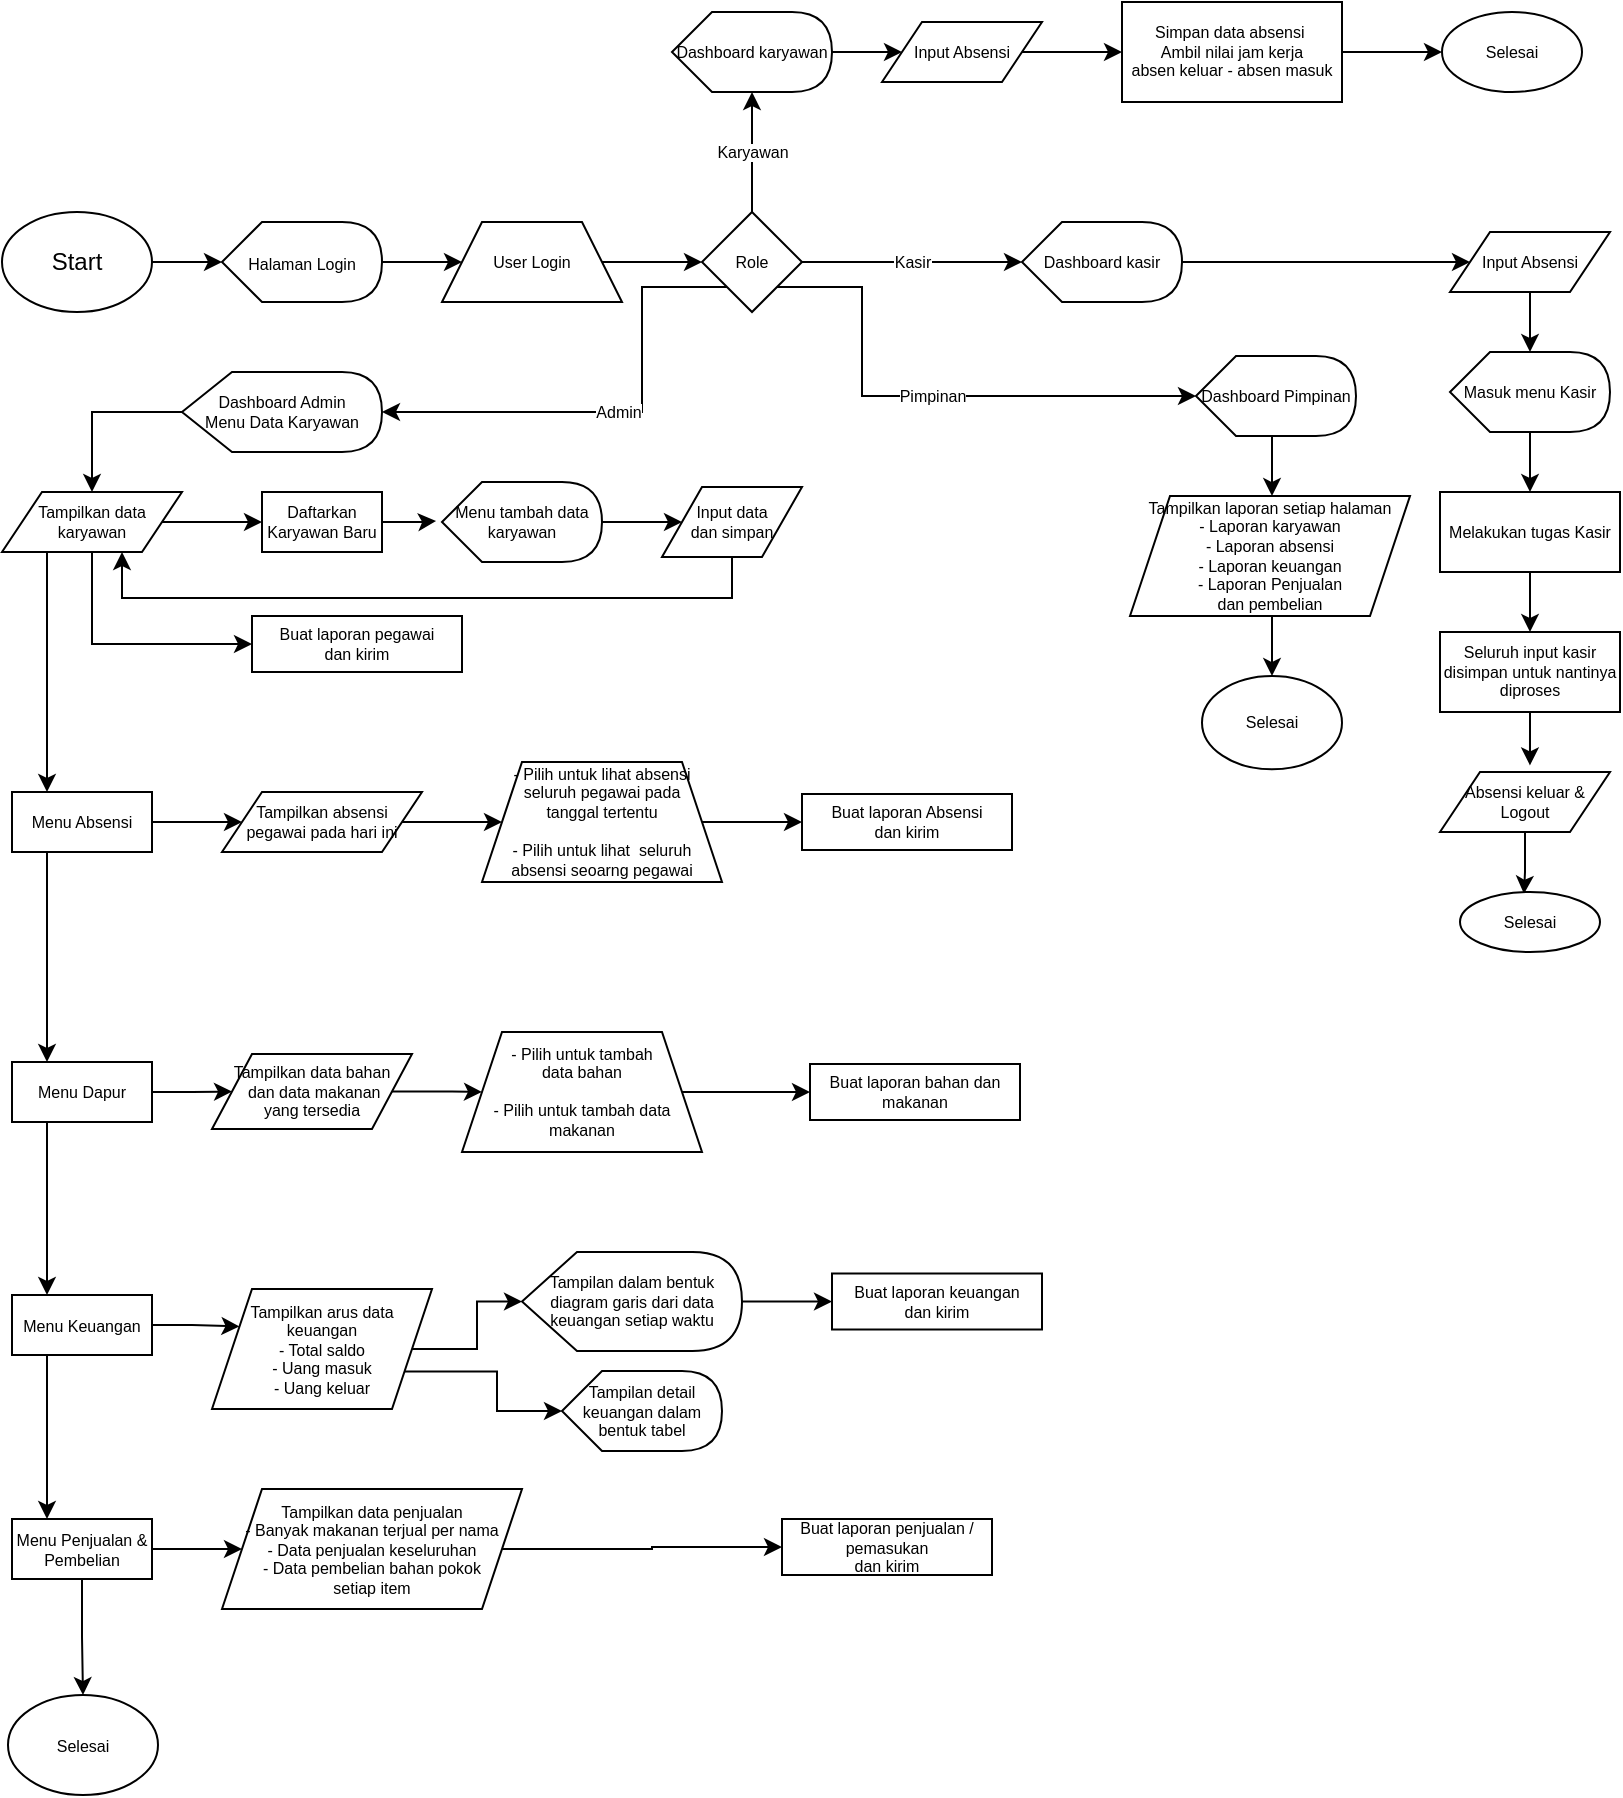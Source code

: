 <mxfile version="20.0.1" type="device"><diagram id="C5RBs43oDa-KdzZeNtuy" name="Page-1"><mxGraphModel dx="723" dy="410" grid="1" gridSize="10" guides="1" tooltips="1" connect="1" arrows="1" fold="1" page="1" pageScale="1" pageWidth="827" pageHeight="1169" math="0" shadow="0"><root><mxCell id="WIyWlLk6GJQsqaUBKTNV-0"/><mxCell id="WIyWlLk6GJQsqaUBKTNV-1" parent="WIyWlLk6GJQsqaUBKTNV-0"/><mxCell id="lbNn16HKtSkFf-q2z4rH-2" value="" style="edgeStyle=orthogonalEdgeStyle;rounded=0;orthogonalLoop=1;jettySize=auto;html=1;fontSize=8;" parent="WIyWlLk6GJQsqaUBKTNV-1" source="lbNn16HKtSkFf-q2z4rH-0" target="lbNn16HKtSkFf-q2z4rH-1" edge="1"><mxGeometry relative="1" as="geometry"/></mxCell><mxCell id="lbNn16HKtSkFf-q2z4rH-0" value="Start" style="ellipse;whiteSpace=wrap;html=1;" parent="WIyWlLk6GJQsqaUBKTNV-1" vertex="1"><mxGeometry x="10" y="160" width="75" height="50" as="geometry"/></mxCell><mxCell id="lbNn16HKtSkFf-q2z4rH-4" style="edgeStyle=orthogonalEdgeStyle;rounded=0;orthogonalLoop=1;jettySize=auto;html=1;fontSize=8;" parent="WIyWlLk6GJQsqaUBKTNV-1" source="lbNn16HKtSkFf-q2z4rH-1" target="lbNn16HKtSkFf-q2z4rH-3" edge="1"><mxGeometry relative="1" as="geometry"/></mxCell><mxCell id="lbNn16HKtSkFf-q2z4rH-1" value="&lt;font style=&quot;font-size: 8px;&quot;&gt;Halaman Login&lt;/font&gt;" style="shape=display;whiteSpace=wrap;html=1;" parent="WIyWlLk6GJQsqaUBKTNV-1" vertex="1"><mxGeometry x="120" y="165" width="80" height="40" as="geometry"/></mxCell><mxCell id="lbNn16HKtSkFf-q2z4rH-6" style="edgeStyle=orthogonalEdgeStyle;rounded=0;orthogonalLoop=1;jettySize=auto;html=1;fontSize=8;" parent="WIyWlLk6GJQsqaUBKTNV-1" source="lbNn16HKtSkFf-q2z4rH-3" target="lbNn16HKtSkFf-q2z4rH-5" edge="1"><mxGeometry relative="1" as="geometry"/></mxCell><mxCell id="lbNn16HKtSkFf-q2z4rH-3" value="User Login" style="shape=trapezoid;perimeter=trapezoidPerimeter;whiteSpace=wrap;html=1;fixedSize=1;fontSize=8;direction=east;" parent="WIyWlLk6GJQsqaUBKTNV-1" vertex="1"><mxGeometry x="230" y="165" width="90" height="40" as="geometry"/></mxCell><mxCell id="lbNn16HKtSkFf-q2z4rH-9" value="Karyawan" style="edgeStyle=orthogonalEdgeStyle;rounded=0;orthogonalLoop=1;jettySize=auto;html=1;entryX=0;entryY=0;entryDx=40;entryDy=40;entryPerimeter=0;fontSize=8;" parent="WIyWlLk6GJQsqaUBKTNV-1" source="lbNn16HKtSkFf-q2z4rH-5" target="lbNn16HKtSkFf-q2z4rH-8" edge="1"><mxGeometry relative="1" as="geometry"/></mxCell><mxCell id="lbNn16HKtSkFf-q2z4rH-10" value="Kasir" style="edgeStyle=orthogonalEdgeStyle;rounded=0;orthogonalLoop=1;jettySize=auto;html=1;fontSize=8;" parent="WIyWlLk6GJQsqaUBKTNV-1" source="lbNn16HKtSkFf-q2z4rH-5" target="lbNn16HKtSkFf-q2z4rH-7" edge="1"><mxGeometry relative="1" as="geometry"/></mxCell><mxCell id="lbNn16HKtSkFf-q2z4rH-13" value="Admin" style="edgeStyle=orthogonalEdgeStyle;rounded=0;orthogonalLoop=1;jettySize=auto;html=1;exitX=0;exitY=1;exitDx=0;exitDy=0;entryX=1;entryY=0.5;entryDx=0;entryDy=0;entryPerimeter=0;fontSize=8;" parent="WIyWlLk6GJQsqaUBKTNV-1" source="lbNn16HKtSkFf-q2z4rH-5" target="lbNn16HKtSkFf-q2z4rH-12" edge="1"><mxGeometry relative="1" as="geometry"><Array as="points"><mxPoint x="330" y="198"/><mxPoint x="330" y="260"/></Array></mxGeometry></mxCell><mxCell id="lbNn16HKtSkFf-q2z4rH-88" value="Pimpinan" style="edgeStyle=orthogonalEdgeStyle;rounded=0;orthogonalLoop=1;jettySize=auto;html=1;exitX=1;exitY=1;exitDx=0;exitDy=0;entryX=0;entryY=0.5;entryDx=0;entryDy=0;entryPerimeter=0;fontSize=8;endFill=1;strokeColor=default;" parent="WIyWlLk6GJQsqaUBKTNV-1" edge="1"><mxGeometry relative="1" as="geometry"><mxPoint x="397.5" y="197.5" as="sourcePoint"/><mxPoint x="607" y="252" as="targetPoint"/><Array as="points"><mxPoint x="440" y="198"/><mxPoint x="440" y="252"/></Array></mxGeometry></mxCell><mxCell id="lbNn16HKtSkFf-q2z4rH-5" value="Role" style="rhombus;whiteSpace=wrap;html=1;fontSize=8;" parent="WIyWlLk6GJQsqaUBKTNV-1" vertex="1"><mxGeometry x="360" y="160" width="50" height="50" as="geometry"/></mxCell><mxCell id="lbNn16HKtSkFf-q2z4rH-43" style="edgeStyle=orthogonalEdgeStyle;rounded=0;orthogonalLoop=1;jettySize=auto;html=1;fontSize=8;endFill=1;strokeColor=default;" parent="WIyWlLk6GJQsqaUBKTNV-1" source="lbNn16HKtSkFf-q2z4rH-7" target="lbNn16HKtSkFf-q2z4rH-42" edge="1"><mxGeometry relative="1" as="geometry"/></mxCell><mxCell id="lbNn16HKtSkFf-q2z4rH-7" value="Dashboard kasir" style="shape=display;whiteSpace=wrap;html=1;fontSize=8;" parent="WIyWlLk6GJQsqaUBKTNV-1" vertex="1"><mxGeometry x="520" y="165" width="80" height="40" as="geometry"/></mxCell><mxCell id="lbNn16HKtSkFf-q2z4rH-15" style="edgeStyle=orthogonalEdgeStyle;rounded=0;orthogonalLoop=1;jettySize=auto;html=1;entryX=0;entryY=0.5;entryDx=0;entryDy=0;fontSize=8;" parent="WIyWlLk6GJQsqaUBKTNV-1" source="lbNn16HKtSkFf-q2z4rH-8" target="lbNn16HKtSkFf-q2z4rH-14" edge="1"><mxGeometry relative="1" as="geometry"/></mxCell><mxCell id="lbNn16HKtSkFf-q2z4rH-8" value="Dashboard karyawan" style="shape=display;whiteSpace=wrap;html=1;fontSize=8;" parent="WIyWlLk6GJQsqaUBKTNV-1" vertex="1"><mxGeometry x="345" y="60" width="80" height="40" as="geometry"/></mxCell><mxCell id="lbNn16HKtSkFf-q2z4rH-59" style="edgeStyle=orthogonalEdgeStyle;rounded=0;orthogonalLoop=1;jettySize=auto;html=1;entryX=0.5;entryY=0;entryDx=0;entryDy=0;fontSize=8;endFill=1;strokeColor=default;exitX=0;exitY=0.5;exitDx=0;exitDy=0;exitPerimeter=0;" parent="WIyWlLk6GJQsqaUBKTNV-1" source="lbNn16HKtSkFf-q2z4rH-12" target="lbNn16HKtSkFf-q2z4rH-58" edge="1"><mxGeometry relative="1" as="geometry"/></mxCell><mxCell id="lbNn16HKtSkFf-q2z4rH-12" value="Dashboard Admin&lt;br&gt;Menu Data Karyawan" style="shape=display;whiteSpace=wrap;html=1;fontSize=8;" parent="WIyWlLk6GJQsqaUBKTNV-1" vertex="1"><mxGeometry x="100" y="240" width="100" height="40" as="geometry"/></mxCell><mxCell id="lbNn16HKtSkFf-q2z4rH-17" style="edgeStyle=orthogonalEdgeStyle;rounded=0;orthogonalLoop=1;jettySize=auto;html=1;entryX=0;entryY=0.5;entryDx=0;entryDy=0;fontSize=8;" parent="WIyWlLk6GJQsqaUBKTNV-1" source="lbNn16HKtSkFf-q2z4rH-14" edge="1"><mxGeometry relative="1" as="geometry"><mxPoint x="570.0" y="80" as="targetPoint"/></mxGeometry></mxCell><mxCell id="lbNn16HKtSkFf-q2z4rH-14" value="Input Absensi" style="shape=parallelogram;perimeter=parallelogramPerimeter;whiteSpace=wrap;html=1;fixedSize=1;fontSize=8;" parent="WIyWlLk6GJQsqaUBKTNV-1" vertex="1"><mxGeometry x="450" y="65" width="80" height="30" as="geometry"/></mxCell><mxCell id="lbNn16HKtSkFf-q2z4rH-31" style="edgeStyle=orthogonalEdgeStyle;rounded=0;orthogonalLoop=1;jettySize=auto;html=1;fontSize=8;endFill=1;strokeColor=default;" parent="WIyWlLk6GJQsqaUBKTNV-1" source="lbNn16HKtSkFf-q2z4rH-29" target="lbNn16HKtSkFf-q2z4rH-30" edge="1"><mxGeometry relative="1" as="geometry"/></mxCell><mxCell id="lbNn16HKtSkFf-q2z4rH-29" value="Simpan data absensi&amp;nbsp;&lt;br&gt;Ambil nilai jam kerja&lt;br&gt;absen keluar - absen masuk" style="rounded=0;whiteSpace=wrap;html=1;labelBackgroundColor=none;fontSize=8;fillColor=default;" parent="WIyWlLk6GJQsqaUBKTNV-1" vertex="1"><mxGeometry x="570" y="55" width="110" height="50" as="geometry"/></mxCell><mxCell id="lbNn16HKtSkFf-q2z4rH-30" value="Selesai" style="ellipse;whiteSpace=wrap;html=1;labelBackgroundColor=none;fontSize=8;fillColor=default;" parent="WIyWlLk6GJQsqaUBKTNV-1" vertex="1"><mxGeometry x="730" y="60" width="70" height="40" as="geometry"/></mxCell><mxCell id="lbNn16HKtSkFf-q2z4rH-46" style="edgeStyle=orthogonalEdgeStyle;rounded=0;orthogonalLoop=1;jettySize=auto;html=1;entryX=0;entryY=0;entryDx=40;entryDy=0;entryPerimeter=0;fontSize=8;endFill=1;strokeColor=default;" parent="WIyWlLk6GJQsqaUBKTNV-1" source="lbNn16HKtSkFf-q2z4rH-42" target="lbNn16HKtSkFf-q2z4rH-45" edge="1"><mxGeometry relative="1" as="geometry"/></mxCell><mxCell id="lbNn16HKtSkFf-q2z4rH-42" value="Input Absensi" style="shape=parallelogram;perimeter=parallelogramPerimeter;whiteSpace=wrap;html=1;fixedSize=1;fontSize=8;" parent="WIyWlLk6GJQsqaUBKTNV-1" vertex="1"><mxGeometry x="734" y="170" width="80" height="30" as="geometry"/></mxCell><mxCell id="lbNn16HKtSkFf-q2z4rH-48" style="edgeStyle=orthogonalEdgeStyle;rounded=0;orthogonalLoop=1;jettySize=auto;html=1;entryX=0.5;entryY=0;entryDx=0;entryDy=0;fontSize=8;endFill=1;strokeColor=default;" parent="WIyWlLk6GJQsqaUBKTNV-1" source="lbNn16HKtSkFf-q2z4rH-45" target="lbNn16HKtSkFf-q2z4rH-47" edge="1"><mxGeometry relative="1" as="geometry"/></mxCell><mxCell id="lbNn16HKtSkFf-q2z4rH-45" value="Masuk menu Kasir" style="shape=display;whiteSpace=wrap;html=1;labelBackgroundColor=none;fontSize=8;fillColor=default;" parent="WIyWlLk6GJQsqaUBKTNV-1" vertex="1"><mxGeometry x="734" y="230" width="80" height="40" as="geometry"/></mxCell><mxCell id="lbNn16HKtSkFf-q2z4rH-51" style="edgeStyle=orthogonalEdgeStyle;rounded=0;orthogonalLoop=1;jettySize=auto;html=1;entryX=0.5;entryY=0;entryDx=0;entryDy=0;fontSize=8;endFill=1;strokeColor=default;" parent="WIyWlLk6GJQsqaUBKTNV-1" source="lbNn16HKtSkFf-q2z4rH-47" target="lbNn16HKtSkFf-q2z4rH-50" edge="1"><mxGeometry relative="1" as="geometry"/></mxCell><mxCell id="lbNn16HKtSkFf-q2z4rH-47" value="Melakukan tugas Kasir" style="rounded=0;whiteSpace=wrap;html=1;labelBackgroundColor=none;fontSize=8;fillColor=default;" parent="WIyWlLk6GJQsqaUBKTNV-1" vertex="1"><mxGeometry x="729" y="300" width="90" height="40" as="geometry"/></mxCell><mxCell id="lbNn16HKtSkFf-q2z4rH-54" style="edgeStyle=orthogonalEdgeStyle;rounded=0;orthogonalLoop=1;jettySize=auto;html=1;entryX=0.529;entryY=-0.11;entryDx=0;entryDy=0;entryPerimeter=0;fontSize=8;endFill=1;strokeColor=default;" parent="WIyWlLk6GJQsqaUBKTNV-1" source="lbNn16HKtSkFf-q2z4rH-50" target="lbNn16HKtSkFf-q2z4rH-53" edge="1"><mxGeometry relative="1" as="geometry"/></mxCell><mxCell id="lbNn16HKtSkFf-q2z4rH-50" value="Seluruh input kasir disimpan untuk nantinya diproses" style="rounded=0;whiteSpace=wrap;html=1;labelBackgroundColor=none;fontSize=8;fillColor=default;" parent="WIyWlLk6GJQsqaUBKTNV-1" vertex="1"><mxGeometry x="729" y="370" width="90" height="40" as="geometry"/></mxCell><mxCell id="lbNn16HKtSkFf-q2z4rH-56" style="edgeStyle=orthogonalEdgeStyle;rounded=0;orthogonalLoop=1;jettySize=auto;html=1;entryX=0.457;entryY=0.029;entryDx=0;entryDy=0;entryPerimeter=0;fontSize=8;endFill=1;strokeColor=default;" parent="WIyWlLk6GJQsqaUBKTNV-1" source="lbNn16HKtSkFf-q2z4rH-53" target="lbNn16HKtSkFf-q2z4rH-55" edge="1"><mxGeometry relative="1" as="geometry"/></mxCell><mxCell id="lbNn16HKtSkFf-q2z4rH-53" value="Absensi keluar &amp;amp; Logout" style="shape=parallelogram;perimeter=parallelogramPerimeter;whiteSpace=wrap;html=1;fixedSize=1;labelBackgroundColor=none;fontSize=8;fillColor=default;" parent="WIyWlLk6GJQsqaUBKTNV-1" vertex="1"><mxGeometry x="729" y="440" width="85" height="30" as="geometry"/></mxCell><mxCell id="lbNn16HKtSkFf-q2z4rH-55" value="Selesai" style="ellipse;whiteSpace=wrap;html=1;labelBackgroundColor=none;fontSize=8;fillColor=default;" parent="WIyWlLk6GJQsqaUBKTNV-1" vertex="1"><mxGeometry x="739" y="500" width="70" height="30" as="geometry"/></mxCell><mxCell id="lbNn16HKtSkFf-q2z4rH-61" style="edgeStyle=orthogonalEdgeStyle;rounded=0;orthogonalLoop=1;jettySize=auto;html=1;entryX=0;entryY=0.5;entryDx=0;entryDy=0;fontSize=8;endFill=1;strokeColor=default;" parent="WIyWlLk6GJQsqaUBKTNV-1" source="lbNn16HKtSkFf-q2z4rH-58" target="lbNn16HKtSkFf-q2z4rH-60" edge="1"><mxGeometry relative="1" as="geometry"/></mxCell><mxCell id="lbNn16HKtSkFf-q2z4rH-68" style="edgeStyle=orthogonalEdgeStyle;rounded=0;orthogonalLoop=1;jettySize=auto;html=1;exitX=0.25;exitY=1;exitDx=0;exitDy=0;entryX=0.25;entryY=0;entryDx=0;entryDy=0;fontSize=8;endFill=1;strokeColor=default;" parent="WIyWlLk6GJQsqaUBKTNV-1" source="lbNn16HKtSkFf-q2z4rH-58" target="lbNn16HKtSkFf-q2z4rH-67" edge="1"><mxGeometry relative="1" as="geometry"/></mxCell><mxCell id="lbNn16HKtSkFf-q2z4rH-97" style="edgeStyle=orthogonalEdgeStyle;rounded=0;orthogonalLoop=1;jettySize=auto;html=1;entryX=0;entryY=0.5;entryDx=0;entryDy=0;fontSize=8;endFill=1;strokeColor=default;exitX=0.5;exitY=1;exitDx=0;exitDy=0;" parent="WIyWlLk6GJQsqaUBKTNV-1" source="lbNn16HKtSkFf-q2z4rH-58" target="lbNn16HKtSkFf-q2z4rH-95" edge="1"><mxGeometry relative="1" as="geometry"/></mxCell><mxCell id="lbNn16HKtSkFf-q2z4rH-58" value="Tampilkan data karyawan" style="shape=parallelogram;perimeter=parallelogramPerimeter;whiteSpace=wrap;html=1;fixedSize=1;labelBackgroundColor=none;fontSize=8;fillColor=default;" parent="WIyWlLk6GJQsqaUBKTNV-1" vertex="1"><mxGeometry x="10" y="300" width="90" height="30" as="geometry"/></mxCell><mxCell id="lbNn16HKtSkFf-q2z4rH-63" style="edgeStyle=orthogonalEdgeStyle;rounded=0;orthogonalLoop=1;jettySize=auto;html=1;entryX=-0.037;entryY=0.489;entryDx=0;entryDy=0;entryPerimeter=0;fontSize=8;endFill=1;strokeColor=default;" parent="WIyWlLk6GJQsqaUBKTNV-1" source="lbNn16HKtSkFf-q2z4rH-60" target="lbNn16HKtSkFf-q2z4rH-62" edge="1"><mxGeometry relative="1" as="geometry"/></mxCell><mxCell id="lbNn16HKtSkFf-q2z4rH-60" value="Daftarkan Karyawan Baru" style="rounded=0;whiteSpace=wrap;html=1;labelBackgroundColor=none;fontSize=8;fillColor=default;" parent="WIyWlLk6GJQsqaUBKTNV-1" vertex="1"><mxGeometry x="140" y="300" width="60" height="30" as="geometry"/></mxCell><mxCell id="lbNn16HKtSkFf-q2z4rH-65" style="edgeStyle=orthogonalEdgeStyle;rounded=0;orthogonalLoop=1;jettySize=auto;html=1;fontSize=8;endFill=1;strokeColor=default;" parent="WIyWlLk6GJQsqaUBKTNV-1" source="lbNn16HKtSkFf-q2z4rH-62" target="lbNn16HKtSkFf-q2z4rH-64" edge="1"><mxGeometry relative="1" as="geometry"/></mxCell><mxCell id="lbNn16HKtSkFf-q2z4rH-62" value="Menu tambah data karyawan" style="shape=display;whiteSpace=wrap;html=1;labelBackgroundColor=none;fontSize=8;fillColor=default;" parent="WIyWlLk6GJQsqaUBKTNV-1" vertex="1"><mxGeometry x="230" y="295" width="80" height="40" as="geometry"/></mxCell><mxCell id="lbNn16HKtSkFf-q2z4rH-66" style="edgeStyle=orthogonalEdgeStyle;rounded=0;orthogonalLoop=1;jettySize=auto;html=1;fontSize=8;endFill=1;strokeColor=default;" parent="WIyWlLk6GJQsqaUBKTNV-1" source="lbNn16HKtSkFf-q2z4rH-64" edge="1"><mxGeometry relative="1" as="geometry"><mxPoint x="70" y="330" as="targetPoint"/><Array as="points"><mxPoint x="375" y="353"/><mxPoint x="70" y="353"/><mxPoint x="70" y="330"/></Array></mxGeometry></mxCell><mxCell id="lbNn16HKtSkFf-q2z4rH-64" value="Input data &lt;br&gt;dan simpan" style="shape=parallelogram;perimeter=parallelogramPerimeter;whiteSpace=wrap;html=1;fixedSize=1;labelBackgroundColor=none;fontSize=8;fillColor=default;" parent="WIyWlLk6GJQsqaUBKTNV-1" vertex="1"><mxGeometry x="340" y="297.5" width="70" height="35" as="geometry"/></mxCell><mxCell id="lbNn16HKtSkFf-q2z4rH-70" style="edgeStyle=orthogonalEdgeStyle;rounded=0;orthogonalLoop=1;jettySize=auto;html=1;entryX=0;entryY=0.5;entryDx=0;entryDy=0;fontSize=8;endFill=1;strokeColor=default;" parent="WIyWlLk6GJQsqaUBKTNV-1" source="lbNn16HKtSkFf-q2z4rH-67" target="lbNn16HKtSkFf-q2z4rH-69" edge="1"><mxGeometry relative="1" as="geometry"/></mxCell><mxCell id="asivY9sNoV0eUzKNIdc_-1" style="edgeStyle=orthogonalEdgeStyle;rounded=0;orthogonalLoop=1;jettySize=auto;html=1;exitX=0.25;exitY=1;exitDx=0;exitDy=0;entryX=0.25;entryY=0;entryDx=0;entryDy=0;" edge="1" parent="WIyWlLk6GJQsqaUBKTNV-1" source="lbNn16HKtSkFf-q2z4rH-67" target="asivY9sNoV0eUzKNIdc_-0"><mxGeometry relative="1" as="geometry"/></mxCell><mxCell id="lbNn16HKtSkFf-q2z4rH-67" value="Menu Absensi" style="rounded=0;whiteSpace=wrap;html=1;labelBackgroundColor=none;fontSize=8;fillColor=default;" parent="WIyWlLk6GJQsqaUBKTNV-1" vertex="1"><mxGeometry x="15" y="450" width="70" height="30" as="geometry"/></mxCell><mxCell id="lbNn16HKtSkFf-q2z4rH-72" style="edgeStyle=orthogonalEdgeStyle;rounded=0;orthogonalLoop=1;jettySize=auto;html=1;fontSize=8;endFill=1;strokeColor=default;" parent="WIyWlLk6GJQsqaUBKTNV-1" source="lbNn16HKtSkFf-q2z4rH-69" target="lbNn16HKtSkFf-q2z4rH-71" edge="1"><mxGeometry relative="1" as="geometry"/></mxCell><mxCell id="lbNn16HKtSkFf-q2z4rH-69" value="Tampilkan absensi&lt;br&gt;pegawai pada hari ini" style="shape=parallelogram;perimeter=parallelogramPerimeter;whiteSpace=wrap;html=1;fixedSize=1;labelBackgroundColor=none;fontSize=8;fillColor=default;" parent="WIyWlLk6GJQsqaUBKTNV-1" vertex="1"><mxGeometry x="120" y="450" width="100" height="30" as="geometry"/></mxCell><mxCell id="lbNn16HKtSkFf-q2z4rH-100" style="edgeStyle=orthogonalEdgeStyle;rounded=0;orthogonalLoop=1;jettySize=auto;html=1;entryX=0;entryY=0.5;entryDx=0;entryDy=0;fontSize=8;endFill=1;strokeColor=default;" parent="WIyWlLk6GJQsqaUBKTNV-1" source="lbNn16HKtSkFf-q2z4rH-71" target="lbNn16HKtSkFf-q2z4rH-99" edge="1"><mxGeometry relative="1" as="geometry"/></mxCell><mxCell id="lbNn16HKtSkFf-q2z4rH-71" value="- Pilih untuk lihat absensi &lt;br&gt;seluruh pegawai pada &lt;br&gt;tanggal tertentu&lt;br&gt;&lt;br&gt;- Pilih untuk lihat&amp;nbsp; seluruh absensi seoarng pegawai" style="shape=trapezoid;perimeter=trapezoidPerimeter;whiteSpace=wrap;html=1;fixedSize=1;labelBackgroundColor=none;fontSize=8;fillColor=default;" parent="WIyWlLk6GJQsqaUBKTNV-1" vertex="1"><mxGeometry x="250" y="435" width="120" height="60" as="geometry"/></mxCell><mxCell id="lbNn16HKtSkFf-q2z4rH-77" style="edgeStyle=orthogonalEdgeStyle;rounded=0;orthogonalLoop=1;jettySize=auto;html=1;entryX=0;entryY=0.25;entryDx=0;entryDy=0;fontSize=8;endFill=1;strokeColor=default;" parent="WIyWlLk6GJQsqaUBKTNV-1" source="lbNn16HKtSkFf-q2z4rH-74" target="lbNn16HKtSkFf-q2z4rH-76" edge="1"><mxGeometry relative="1" as="geometry"/></mxCell><mxCell id="lbNn16HKtSkFf-q2z4rH-84" style="edgeStyle=orthogonalEdgeStyle;rounded=0;orthogonalLoop=1;jettySize=auto;html=1;exitX=0.25;exitY=1;exitDx=0;exitDy=0;entryX=0.25;entryY=0;entryDx=0;entryDy=0;fontSize=8;endFill=1;strokeColor=default;" parent="WIyWlLk6GJQsqaUBKTNV-1" source="lbNn16HKtSkFf-q2z4rH-74" target="lbNn16HKtSkFf-q2z4rH-83" edge="1"><mxGeometry relative="1" as="geometry"/></mxCell><mxCell id="lbNn16HKtSkFf-q2z4rH-74" value="Menu Keuangan" style="rounded=0;whiteSpace=wrap;html=1;labelBackgroundColor=none;fontSize=8;fillColor=default;" parent="WIyWlLk6GJQsqaUBKTNV-1" vertex="1"><mxGeometry x="15" y="701.5" width="70" height="30" as="geometry"/></mxCell><mxCell id="lbNn16HKtSkFf-q2z4rH-80" style="edgeStyle=orthogonalEdgeStyle;rounded=0;orthogonalLoop=1;jettySize=auto;html=1;entryX=0;entryY=0.5;entryDx=0;entryDy=0;entryPerimeter=0;fontSize=8;endFill=1;strokeColor=default;" parent="WIyWlLk6GJQsqaUBKTNV-1" source="lbNn16HKtSkFf-q2z4rH-76" target="lbNn16HKtSkFf-q2z4rH-78" edge="1"><mxGeometry relative="1" as="geometry"/></mxCell><mxCell id="lbNn16HKtSkFf-q2z4rH-82" style="edgeStyle=orthogonalEdgeStyle;rounded=0;orthogonalLoop=1;jettySize=auto;html=1;exitX=1;exitY=0.75;exitDx=0;exitDy=0;entryX=0;entryY=0.5;entryDx=0;entryDy=0;entryPerimeter=0;fontSize=8;endFill=1;strokeColor=default;" parent="WIyWlLk6GJQsqaUBKTNV-1" source="lbNn16HKtSkFf-q2z4rH-76" target="lbNn16HKtSkFf-q2z4rH-81" edge="1"><mxGeometry relative="1" as="geometry"/></mxCell><mxCell id="lbNn16HKtSkFf-q2z4rH-76" value="Tampilkan arus data &lt;br&gt;keuangan&lt;br&gt;- Total saldo&lt;br&gt;- Uang masuk&lt;br&gt;- Uang keluar" style="shape=parallelogram;perimeter=parallelogramPerimeter;whiteSpace=wrap;html=1;fixedSize=1;labelBackgroundColor=none;fontSize=8;fillColor=default;" parent="WIyWlLk6GJQsqaUBKTNV-1" vertex="1"><mxGeometry x="115" y="698.5" width="110" height="60" as="geometry"/></mxCell><mxCell id="lbNn16HKtSkFf-q2z4rH-102" style="edgeStyle=orthogonalEdgeStyle;rounded=0;orthogonalLoop=1;jettySize=auto;html=1;entryX=0;entryY=0.5;entryDx=0;entryDy=0;fontSize=8;endFill=1;strokeColor=default;" parent="WIyWlLk6GJQsqaUBKTNV-1" source="lbNn16HKtSkFf-q2z4rH-78" target="lbNn16HKtSkFf-q2z4rH-101" edge="1"><mxGeometry relative="1" as="geometry"/></mxCell><mxCell id="lbNn16HKtSkFf-q2z4rH-78" value="Tampilan dalam bentuk diagram garis dari data keuangan setiap waktu" style="shape=display;whiteSpace=wrap;html=1;labelBackgroundColor=none;fontSize=8;fillColor=default;" parent="WIyWlLk6GJQsqaUBKTNV-1" vertex="1"><mxGeometry x="270" y="680" width="110" height="49.5" as="geometry"/></mxCell><mxCell id="lbNn16HKtSkFf-q2z4rH-81" value="Tampilan detail keuangan dalam bentuk tabel" style="shape=display;whiteSpace=wrap;html=1;labelBackgroundColor=none;fontSize=8;fillColor=default;" parent="WIyWlLk6GJQsqaUBKTNV-1" vertex="1"><mxGeometry x="290" y="739.5" width="80" height="40" as="geometry"/></mxCell><mxCell id="lbNn16HKtSkFf-q2z4rH-86" style="edgeStyle=orthogonalEdgeStyle;rounded=0;orthogonalLoop=1;jettySize=auto;html=1;entryX=0;entryY=0.5;entryDx=0;entryDy=0;fontSize=8;endFill=1;strokeColor=default;" parent="WIyWlLk6GJQsqaUBKTNV-1" source="lbNn16HKtSkFf-q2z4rH-83" target="lbNn16HKtSkFf-q2z4rH-85" edge="1"><mxGeometry relative="1" as="geometry"/></mxCell><mxCell id="lbNn16HKtSkFf-q2z4rH-94" style="edgeStyle=orthogonalEdgeStyle;rounded=0;orthogonalLoop=1;jettySize=auto;html=1;exitX=0.5;exitY=1;exitDx=0;exitDy=0;fontSize=8;endFill=1;strokeColor=default;" parent="WIyWlLk6GJQsqaUBKTNV-1" source="lbNn16HKtSkFf-q2z4rH-83" target="lbNn16HKtSkFf-q2z4rH-93" edge="1"><mxGeometry relative="1" as="geometry"/></mxCell><mxCell id="lbNn16HKtSkFf-q2z4rH-83" value="Menu Penjualan &amp;amp; Pembelian" style="rounded=0;whiteSpace=wrap;html=1;labelBackgroundColor=none;fontSize=8;fillColor=default;" parent="WIyWlLk6GJQsqaUBKTNV-1" vertex="1"><mxGeometry x="15" y="813.5" width="70" height="30" as="geometry"/></mxCell><mxCell id="lbNn16HKtSkFf-q2z4rH-104" style="edgeStyle=orthogonalEdgeStyle;rounded=0;orthogonalLoop=1;jettySize=auto;html=1;entryX=0;entryY=0.5;entryDx=0;entryDy=0;fontSize=8;endFill=1;strokeColor=default;" parent="WIyWlLk6GJQsqaUBKTNV-1" source="lbNn16HKtSkFf-q2z4rH-85" target="lbNn16HKtSkFf-q2z4rH-103" edge="1"><mxGeometry relative="1" as="geometry"/></mxCell><mxCell id="lbNn16HKtSkFf-q2z4rH-85" value="Tampilkan data penjualan&lt;br&gt;- Banyak makanan terjual per nama&lt;br&gt;- Data penjualan keseluruhan&lt;br&gt;- Data pembelian bahan pokok&lt;br&gt;setiap item" style="shape=parallelogram;perimeter=parallelogramPerimeter;whiteSpace=wrap;html=1;fixedSize=1;labelBackgroundColor=none;fontSize=8;fillColor=default;" parent="WIyWlLk6GJQsqaUBKTNV-1" vertex="1"><mxGeometry x="120" y="798.5" width="150" height="60" as="geometry"/></mxCell><mxCell id="lbNn16HKtSkFf-q2z4rH-90" style="edgeStyle=orthogonalEdgeStyle;rounded=0;orthogonalLoop=1;jettySize=auto;html=1;entryX=0.5;entryY=0;entryDx=0;entryDy=0;fontSize=8;endFill=1;strokeColor=default;" parent="WIyWlLk6GJQsqaUBKTNV-1" source="lbNn16HKtSkFf-q2z4rH-87" edge="1"><mxGeometry relative="1" as="geometry"><mxPoint x="645" y="302" as="targetPoint"/><Array as="points"><mxPoint x="645" y="280"/><mxPoint x="645" y="280"/></Array></mxGeometry></mxCell><mxCell id="lbNn16HKtSkFf-q2z4rH-87" value="Dashboard Pimpinan" style="shape=display;whiteSpace=wrap;html=1;labelBackgroundColor=none;fontSize=8;fillColor=default;" parent="WIyWlLk6GJQsqaUBKTNV-1" vertex="1"><mxGeometry x="607" y="232" width="80" height="40" as="geometry"/></mxCell><mxCell id="lbNn16HKtSkFf-q2z4rH-92" style="edgeStyle=orthogonalEdgeStyle;rounded=0;orthogonalLoop=1;jettySize=auto;html=1;entryX=0.5;entryY=0;entryDx=0;entryDy=0;fontSize=8;endFill=1;strokeColor=default;" parent="WIyWlLk6GJQsqaUBKTNV-1" target="lbNn16HKtSkFf-q2z4rH-91" edge="1"><mxGeometry relative="1" as="geometry"><mxPoint x="645" y="362" as="sourcePoint"/></mxGeometry></mxCell><mxCell id="lbNn16HKtSkFf-q2z4rH-89" value="Tampilkan laporan setiap halaman&lt;br&gt;- Laporan karyawan&lt;br&gt;- Laporan absensi&lt;br&gt;- Laporan keuangan&lt;br&gt;- Laporan Penjualan &lt;br&gt;dan pembelian" style="shape=parallelogram;perimeter=parallelogramPerimeter;whiteSpace=wrap;html=1;fixedSize=1;labelBackgroundColor=none;fontSize=8;fillColor=default;" parent="WIyWlLk6GJQsqaUBKTNV-1" vertex="1"><mxGeometry x="574" y="302" width="140" height="60" as="geometry"/></mxCell><mxCell id="lbNn16HKtSkFf-q2z4rH-91" value="Selesai" style="ellipse;whiteSpace=wrap;html=1;labelBackgroundColor=none;fontSize=8;fillColor=default;" parent="WIyWlLk6GJQsqaUBKTNV-1" vertex="1"><mxGeometry x="610" y="392" width="70" height="46.67" as="geometry"/></mxCell><mxCell id="lbNn16HKtSkFf-q2z4rH-93" value="Selesai" style="ellipse;whiteSpace=wrap;html=1;labelBackgroundColor=none;fontSize=8;fillColor=default;" parent="WIyWlLk6GJQsqaUBKTNV-1" vertex="1"><mxGeometry x="13" y="901.5" width="75" height="50" as="geometry"/></mxCell><mxCell id="lbNn16HKtSkFf-q2z4rH-95" value="Buat laporan pegawai&lt;br&gt;dan kirim" style="rounded=0;whiteSpace=wrap;html=1;labelBackgroundColor=none;fontSize=8;fillColor=default;" parent="WIyWlLk6GJQsqaUBKTNV-1" vertex="1"><mxGeometry x="135" y="362" width="105" height="28" as="geometry"/></mxCell><mxCell id="lbNn16HKtSkFf-q2z4rH-99" value="Buat laporan Absensi&lt;br&gt;dan kirim" style="rounded=0;whiteSpace=wrap;html=1;labelBackgroundColor=none;fontSize=8;fillColor=default;" parent="WIyWlLk6GJQsqaUBKTNV-1" vertex="1"><mxGeometry x="410" y="451" width="105" height="28" as="geometry"/></mxCell><mxCell id="lbNn16HKtSkFf-q2z4rH-101" value="Buat laporan keuangan&lt;br&gt;dan kirim" style="rounded=0;whiteSpace=wrap;html=1;labelBackgroundColor=none;fontSize=8;fillColor=default;" parent="WIyWlLk6GJQsqaUBKTNV-1" vertex="1"><mxGeometry x="425" y="690.75" width="105" height="28" as="geometry"/></mxCell><mxCell id="lbNn16HKtSkFf-q2z4rH-103" value="Buat laporan penjualan / pemasukan&lt;br&gt;dan kirim" style="rounded=0;whiteSpace=wrap;html=1;labelBackgroundColor=none;fontSize=8;fillColor=default;" parent="WIyWlLk6GJQsqaUBKTNV-1" vertex="1"><mxGeometry x="400" y="813.5" width="105" height="28" as="geometry"/></mxCell><mxCell id="asivY9sNoV0eUzKNIdc_-4" style="edgeStyle=orthogonalEdgeStyle;rounded=0;orthogonalLoop=1;jettySize=auto;html=1;" edge="1" parent="WIyWlLk6GJQsqaUBKTNV-1" source="asivY9sNoV0eUzKNIdc_-0" target="asivY9sNoV0eUzKNIdc_-3"><mxGeometry relative="1" as="geometry"/></mxCell><mxCell id="asivY9sNoV0eUzKNIdc_-9" style="edgeStyle=orthogonalEdgeStyle;rounded=0;orthogonalLoop=1;jettySize=auto;html=1;exitX=0.25;exitY=1;exitDx=0;exitDy=0;entryX=0.25;entryY=0;entryDx=0;entryDy=0;" edge="1" parent="WIyWlLk6GJQsqaUBKTNV-1" source="asivY9sNoV0eUzKNIdc_-0" target="lbNn16HKtSkFf-q2z4rH-74"><mxGeometry relative="1" as="geometry"><mxPoint x="32.6" y="700" as="targetPoint"/></mxGeometry></mxCell><mxCell id="asivY9sNoV0eUzKNIdc_-0" value="Menu Dapur" style="rounded=0;whiteSpace=wrap;html=1;labelBackgroundColor=none;fontSize=8;fillColor=default;" vertex="1" parent="WIyWlLk6GJQsqaUBKTNV-1"><mxGeometry x="15" y="585" width="70" height="30" as="geometry"/></mxCell><mxCell id="asivY9sNoV0eUzKNIdc_-6" style="edgeStyle=orthogonalEdgeStyle;rounded=0;orthogonalLoop=1;jettySize=auto;html=1;entryX=0;entryY=0.5;entryDx=0;entryDy=0;" edge="1" parent="WIyWlLk6GJQsqaUBKTNV-1" source="asivY9sNoV0eUzKNIdc_-3" target="asivY9sNoV0eUzKNIdc_-5"><mxGeometry relative="1" as="geometry"/></mxCell><mxCell id="asivY9sNoV0eUzKNIdc_-3" value="Tampilkan data bahan&lt;br&gt;&amp;nbsp;dan data makanan &lt;br&gt;yang tersedia" style="shape=parallelogram;perimeter=parallelogramPerimeter;whiteSpace=wrap;html=1;fixedSize=1;labelBackgroundColor=none;fontSize=8;fillColor=default;" vertex="1" parent="WIyWlLk6GJQsqaUBKTNV-1"><mxGeometry x="115" y="581" width="100" height="37.5" as="geometry"/></mxCell><mxCell id="asivY9sNoV0eUzKNIdc_-8" style="edgeStyle=orthogonalEdgeStyle;rounded=0;orthogonalLoop=1;jettySize=auto;html=1;entryX=0;entryY=0.5;entryDx=0;entryDy=0;" edge="1" parent="WIyWlLk6GJQsqaUBKTNV-1" source="asivY9sNoV0eUzKNIdc_-5" target="asivY9sNoV0eUzKNIdc_-7"><mxGeometry relative="1" as="geometry"/></mxCell><mxCell id="asivY9sNoV0eUzKNIdc_-5" value="- Pilih untuk tambah &lt;br&gt;data bahan&lt;br&gt;&lt;br&gt;- Pilih untuk tambah data&lt;br&gt;makanan" style="shape=trapezoid;perimeter=trapezoidPerimeter;whiteSpace=wrap;html=1;fixedSize=1;labelBackgroundColor=none;fontSize=8;fillColor=default;" vertex="1" parent="WIyWlLk6GJQsqaUBKTNV-1"><mxGeometry x="240" y="570" width="120" height="60" as="geometry"/></mxCell><mxCell id="asivY9sNoV0eUzKNIdc_-7" value="Buat laporan bahan dan makanan" style="rounded=0;whiteSpace=wrap;html=1;labelBackgroundColor=none;fontSize=8;fillColor=default;" vertex="1" parent="WIyWlLk6GJQsqaUBKTNV-1"><mxGeometry x="414" y="586" width="105" height="28" as="geometry"/></mxCell></root></mxGraphModel></diagram></mxfile>